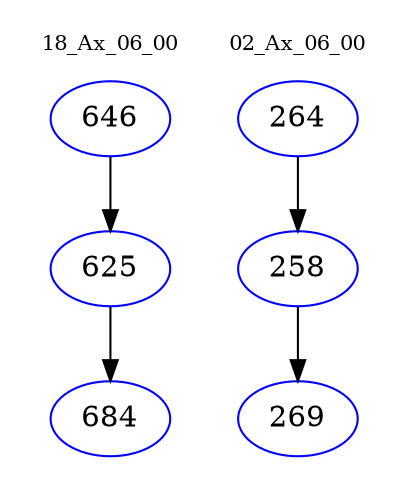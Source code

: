 digraph{
subgraph cluster_0 {
color = white
label = "18_Ax_06_00";
fontsize=10;
T0_646 [label="646", color="blue"]
T0_646 -> T0_625 [color="black"]
T0_625 [label="625", color="blue"]
T0_625 -> T0_684 [color="black"]
T0_684 [label="684", color="blue"]
}
subgraph cluster_1 {
color = white
label = "02_Ax_06_00";
fontsize=10;
T1_264 [label="264", color="blue"]
T1_264 -> T1_258 [color="black"]
T1_258 [label="258", color="blue"]
T1_258 -> T1_269 [color="black"]
T1_269 [label="269", color="blue"]
}
}
